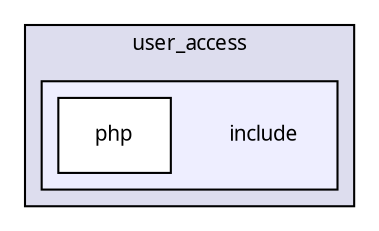 digraph "packages/user/packages/user_access/include/" {
  compound=true
  node [ fontsize="10", fontname="FreeSans.ttf"];
  edge [ labelfontsize="10", labelfontname="FreeSans.ttf"];
  subgraph clusterdir_5e858277ae1559007f2bca39ccc6d005 {
    graph [ bgcolor="#ddddee", pencolor="black", label="user_access" fontname="FreeSans.ttf", fontsize="10", URL="dir_5e858277ae1559007f2bca39ccc6d005.html"]
  subgraph clusterdir_b62932dad620b0e8f8d01c48293286e2 {
    graph [ bgcolor="#eeeeff", pencolor="black", label="" URL="dir_b62932dad620b0e8f8d01c48293286e2.html"];
    dir_b62932dad620b0e8f8d01c48293286e2 [shape=plaintext label="include"];
    dir_887afb2d3d20dcd8e1456f4b1f98e3fb [shape=box label="php" color="black" fillcolor="white" style="filled" URL="dir_887afb2d3d20dcd8e1456f4b1f98e3fb.html"];
  }
  }
}
